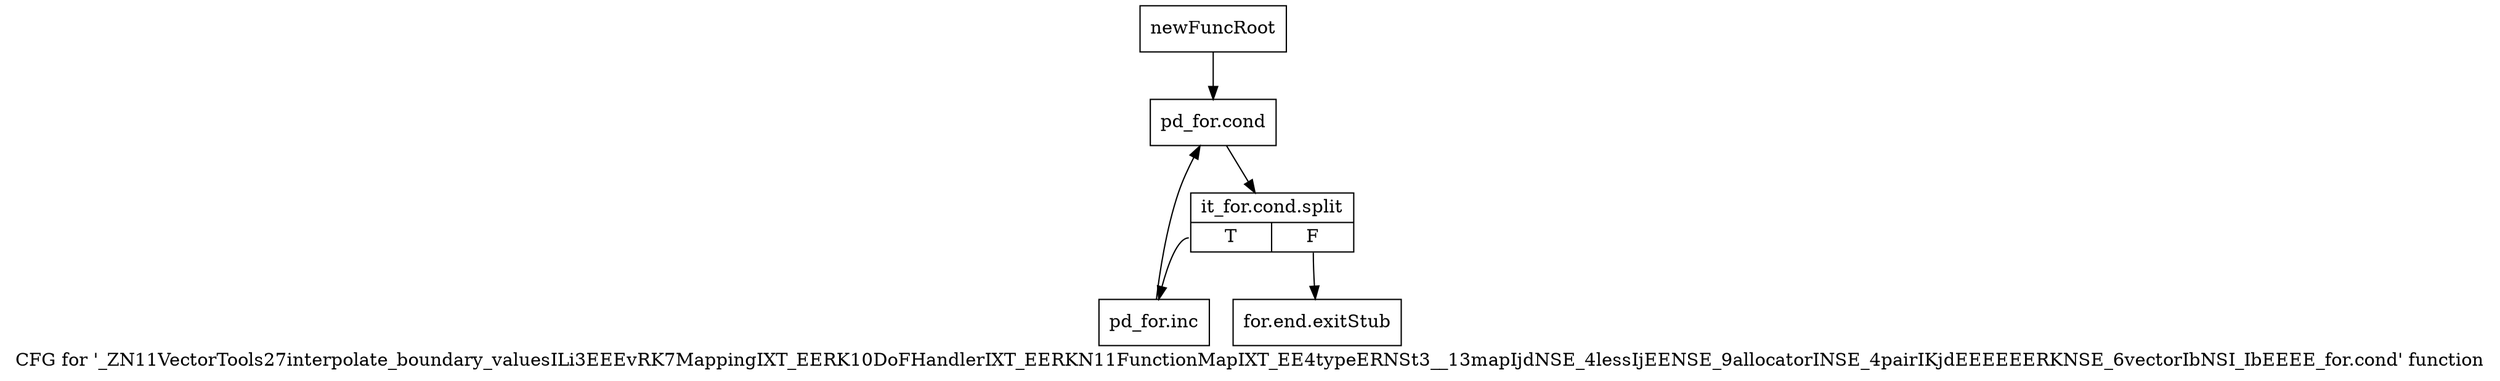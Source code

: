 digraph "CFG for '_ZN11VectorTools27interpolate_boundary_valuesILi3EEEvRK7MappingIXT_EERK10DoFHandlerIXT_EERKN11FunctionMapIXT_EE4typeERNSt3__13mapIjdNSE_4lessIjEENSE_9allocatorINSE_4pairIKjdEEEEEERKNSE_6vectorIbNSI_IbEEEE_for.cond' function" {
	label="CFG for '_ZN11VectorTools27interpolate_boundary_valuesILi3EEEvRK7MappingIXT_EERK10DoFHandlerIXT_EERKN11FunctionMapIXT_EE4typeERNSt3__13mapIjdNSE_4lessIjEENSE_9allocatorINSE_4pairIKjdEEEEEERKNSE_6vectorIbNSI_IbEEEE_for.cond' function";

	Node0x99614e0 [shape=record,label="{newFuncRoot}"];
	Node0x99614e0 -> Node0x9961580;
	Node0x9961530 [shape=record,label="{for.end.exitStub}"];
	Node0x9961580 [shape=record,label="{pd_for.cond}"];
	Node0x9961580 -> Node0xbbfc960;
	Node0xbbfc960 [shape=record,label="{it_for.cond.split|{<s0>T|<s1>F}}"];
	Node0xbbfc960:s0 -> Node0x99615d0;
	Node0xbbfc960:s1 -> Node0x9961530;
	Node0x99615d0 [shape=record,label="{pd_for.inc}"];
	Node0x99615d0 -> Node0x9961580;
}
